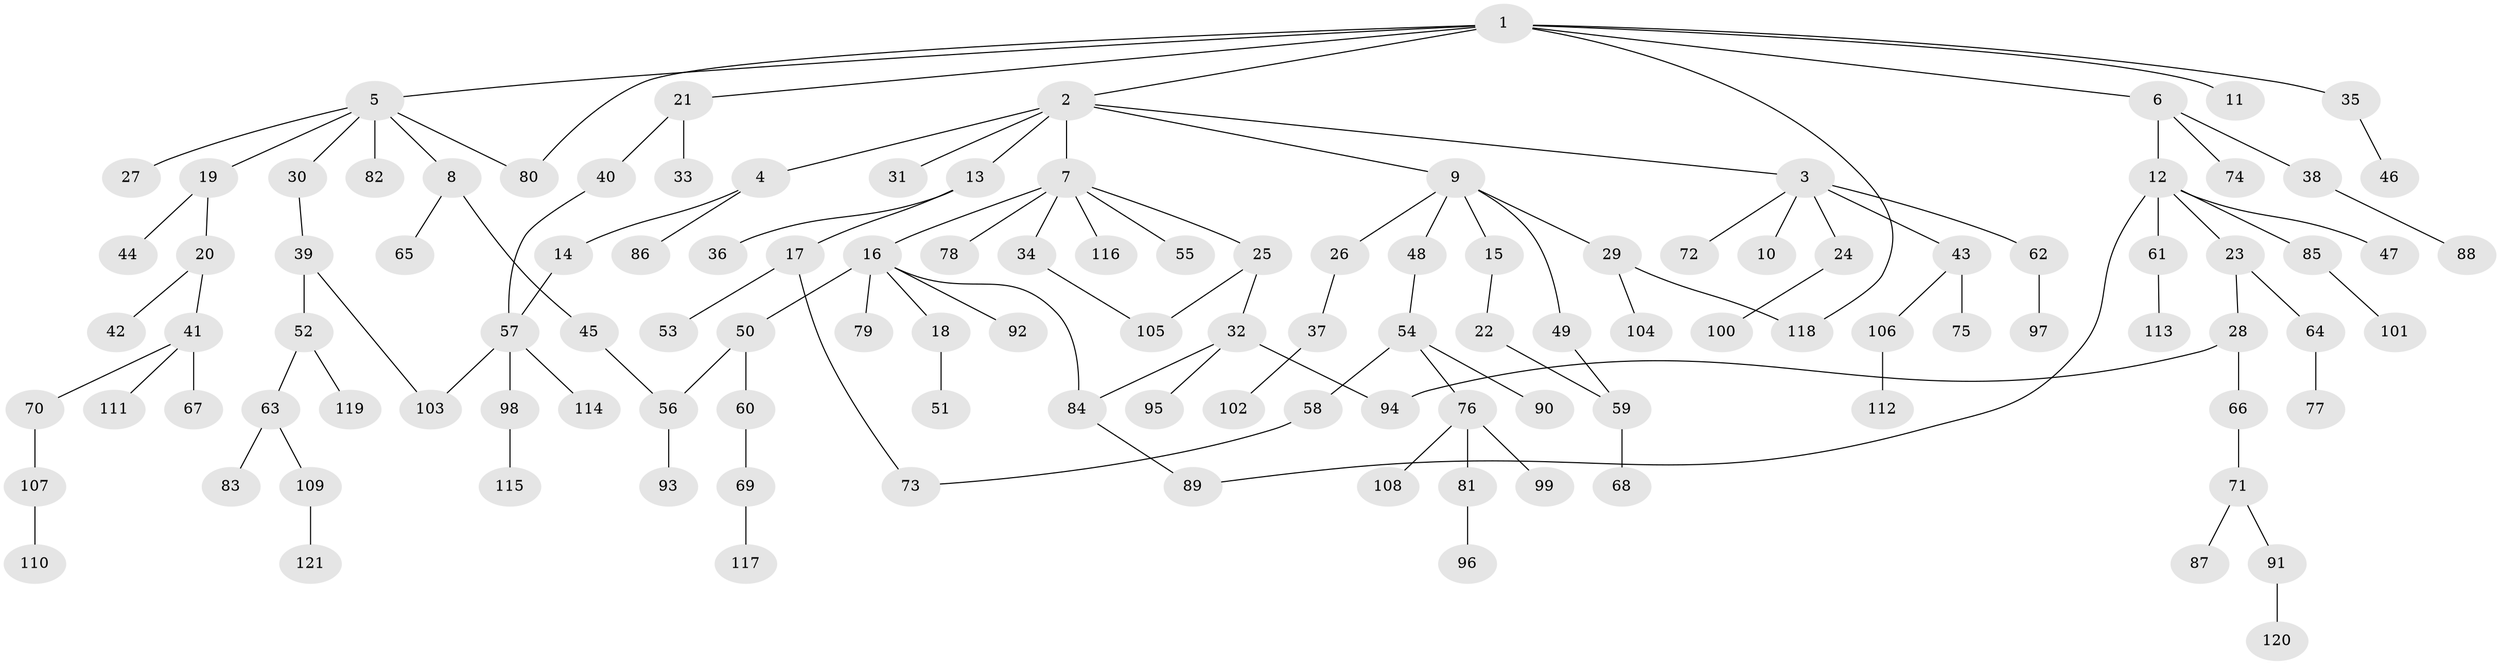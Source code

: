 // Generated by graph-tools (version 1.1) at 2025/49/03/09/25 03:49:15]
// undirected, 121 vertices, 131 edges
graph export_dot {
graph [start="1"]
  node [color=gray90,style=filled];
  1;
  2;
  3;
  4;
  5;
  6;
  7;
  8;
  9;
  10;
  11;
  12;
  13;
  14;
  15;
  16;
  17;
  18;
  19;
  20;
  21;
  22;
  23;
  24;
  25;
  26;
  27;
  28;
  29;
  30;
  31;
  32;
  33;
  34;
  35;
  36;
  37;
  38;
  39;
  40;
  41;
  42;
  43;
  44;
  45;
  46;
  47;
  48;
  49;
  50;
  51;
  52;
  53;
  54;
  55;
  56;
  57;
  58;
  59;
  60;
  61;
  62;
  63;
  64;
  65;
  66;
  67;
  68;
  69;
  70;
  71;
  72;
  73;
  74;
  75;
  76;
  77;
  78;
  79;
  80;
  81;
  82;
  83;
  84;
  85;
  86;
  87;
  88;
  89;
  90;
  91;
  92;
  93;
  94;
  95;
  96;
  97;
  98;
  99;
  100;
  101;
  102;
  103;
  104;
  105;
  106;
  107;
  108;
  109;
  110;
  111;
  112;
  113;
  114;
  115;
  116;
  117;
  118;
  119;
  120;
  121;
  1 -- 2;
  1 -- 5;
  1 -- 6;
  1 -- 11;
  1 -- 21;
  1 -- 35;
  1 -- 80;
  1 -- 118;
  2 -- 3;
  2 -- 4;
  2 -- 7;
  2 -- 9;
  2 -- 13;
  2 -- 31;
  3 -- 10;
  3 -- 24;
  3 -- 43;
  3 -- 62;
  3 -- 72;
  4 -- 14;
  4 -- 86;
  5 -- 8;
  5 -- 19;
  5 -- 27;
  5 -- 30;
  5 -- 82;
  5 -- 80;
  6 -- 12;
  6 -- 38;
  6 -- 74;
  7 -- 16;
  7 -- 25;
  7 -- 34;
  7 -- 55;
  7 -- 78;
  7 -- 116;
  8 -- 45;
  8 -- 65;
  9 -- 15;
  9 -- 26;
  9 -- 29;
  9 -- 48;
  9 -- 49;
  12 -- 23;
  12 -- 47;
  12 -- 61;
  12 -- 85;
  12 -- 89;
  13 -- 17;
  13 -- 36;
  14 -- 57;
  15 -- 22;
  16 -- 18;
  16 -- 50;
  16 -- 79;
  16 -- 84;
  16 -- 92;
  17 -- 53;
  17 -- 73;
  18 -- 51;
  19 -- 20;
  19 -- 44;
  20 -- 41;
  20 -- 42;
  21 -- 33;
  21 -- 40;
  22 -- 59;
  23 -- 28;
  23 -- 64;
  24 -- 100;
  25 -- 32;
  25 -- 105;
  26 -- 37;
  28 -- 66;
  28 -- 94;
  29 -- 104;
  29 -- 118;
  30 -- 39;
  32 -- 94;
  32 -- 95;
  32 -- 84;
  34 -- 105;
  35 -- 46;
  37 -- 102;
  38 -- 88;
  39 -- 52;
  39 -- 103;
  40 -- 57;
  41 -- 67;
  41 -- 70;
  41 -- 111;
  43 -- 75;
  43 -- 106;
  45 -- 56;
  48 -- 54;
  49 -- 59;
  50 -- 60;
  50 -- 56;
  52 -- 63;
  52 -- 119;
  54 -- 58;
  54 -- 76;
  54 -- 90;
  56 -- 93;
  57 -- 98;
  57 -- 103;
  57 -- 114;
  58 -- 73;
  59 -- 68;
  60 -- 69;
  61 -- 113;
  62 -- 97;
  63 -- 83;
  63 -- 109;
  64 -- 77;
  66 -- 71;
  69 -- 117;
  70 -- 107;
  71 -- 87;
  71 -- 91;
  76 -- 81;
  76 -- 99;
  76 -- 108;
  81 -- 96;
  84 -- 89;
  85 -- 101;
  91 -- 120;
  98 -- 115;
  106 -- 112;
  107 -- 110;
  109 -- 121;
}
